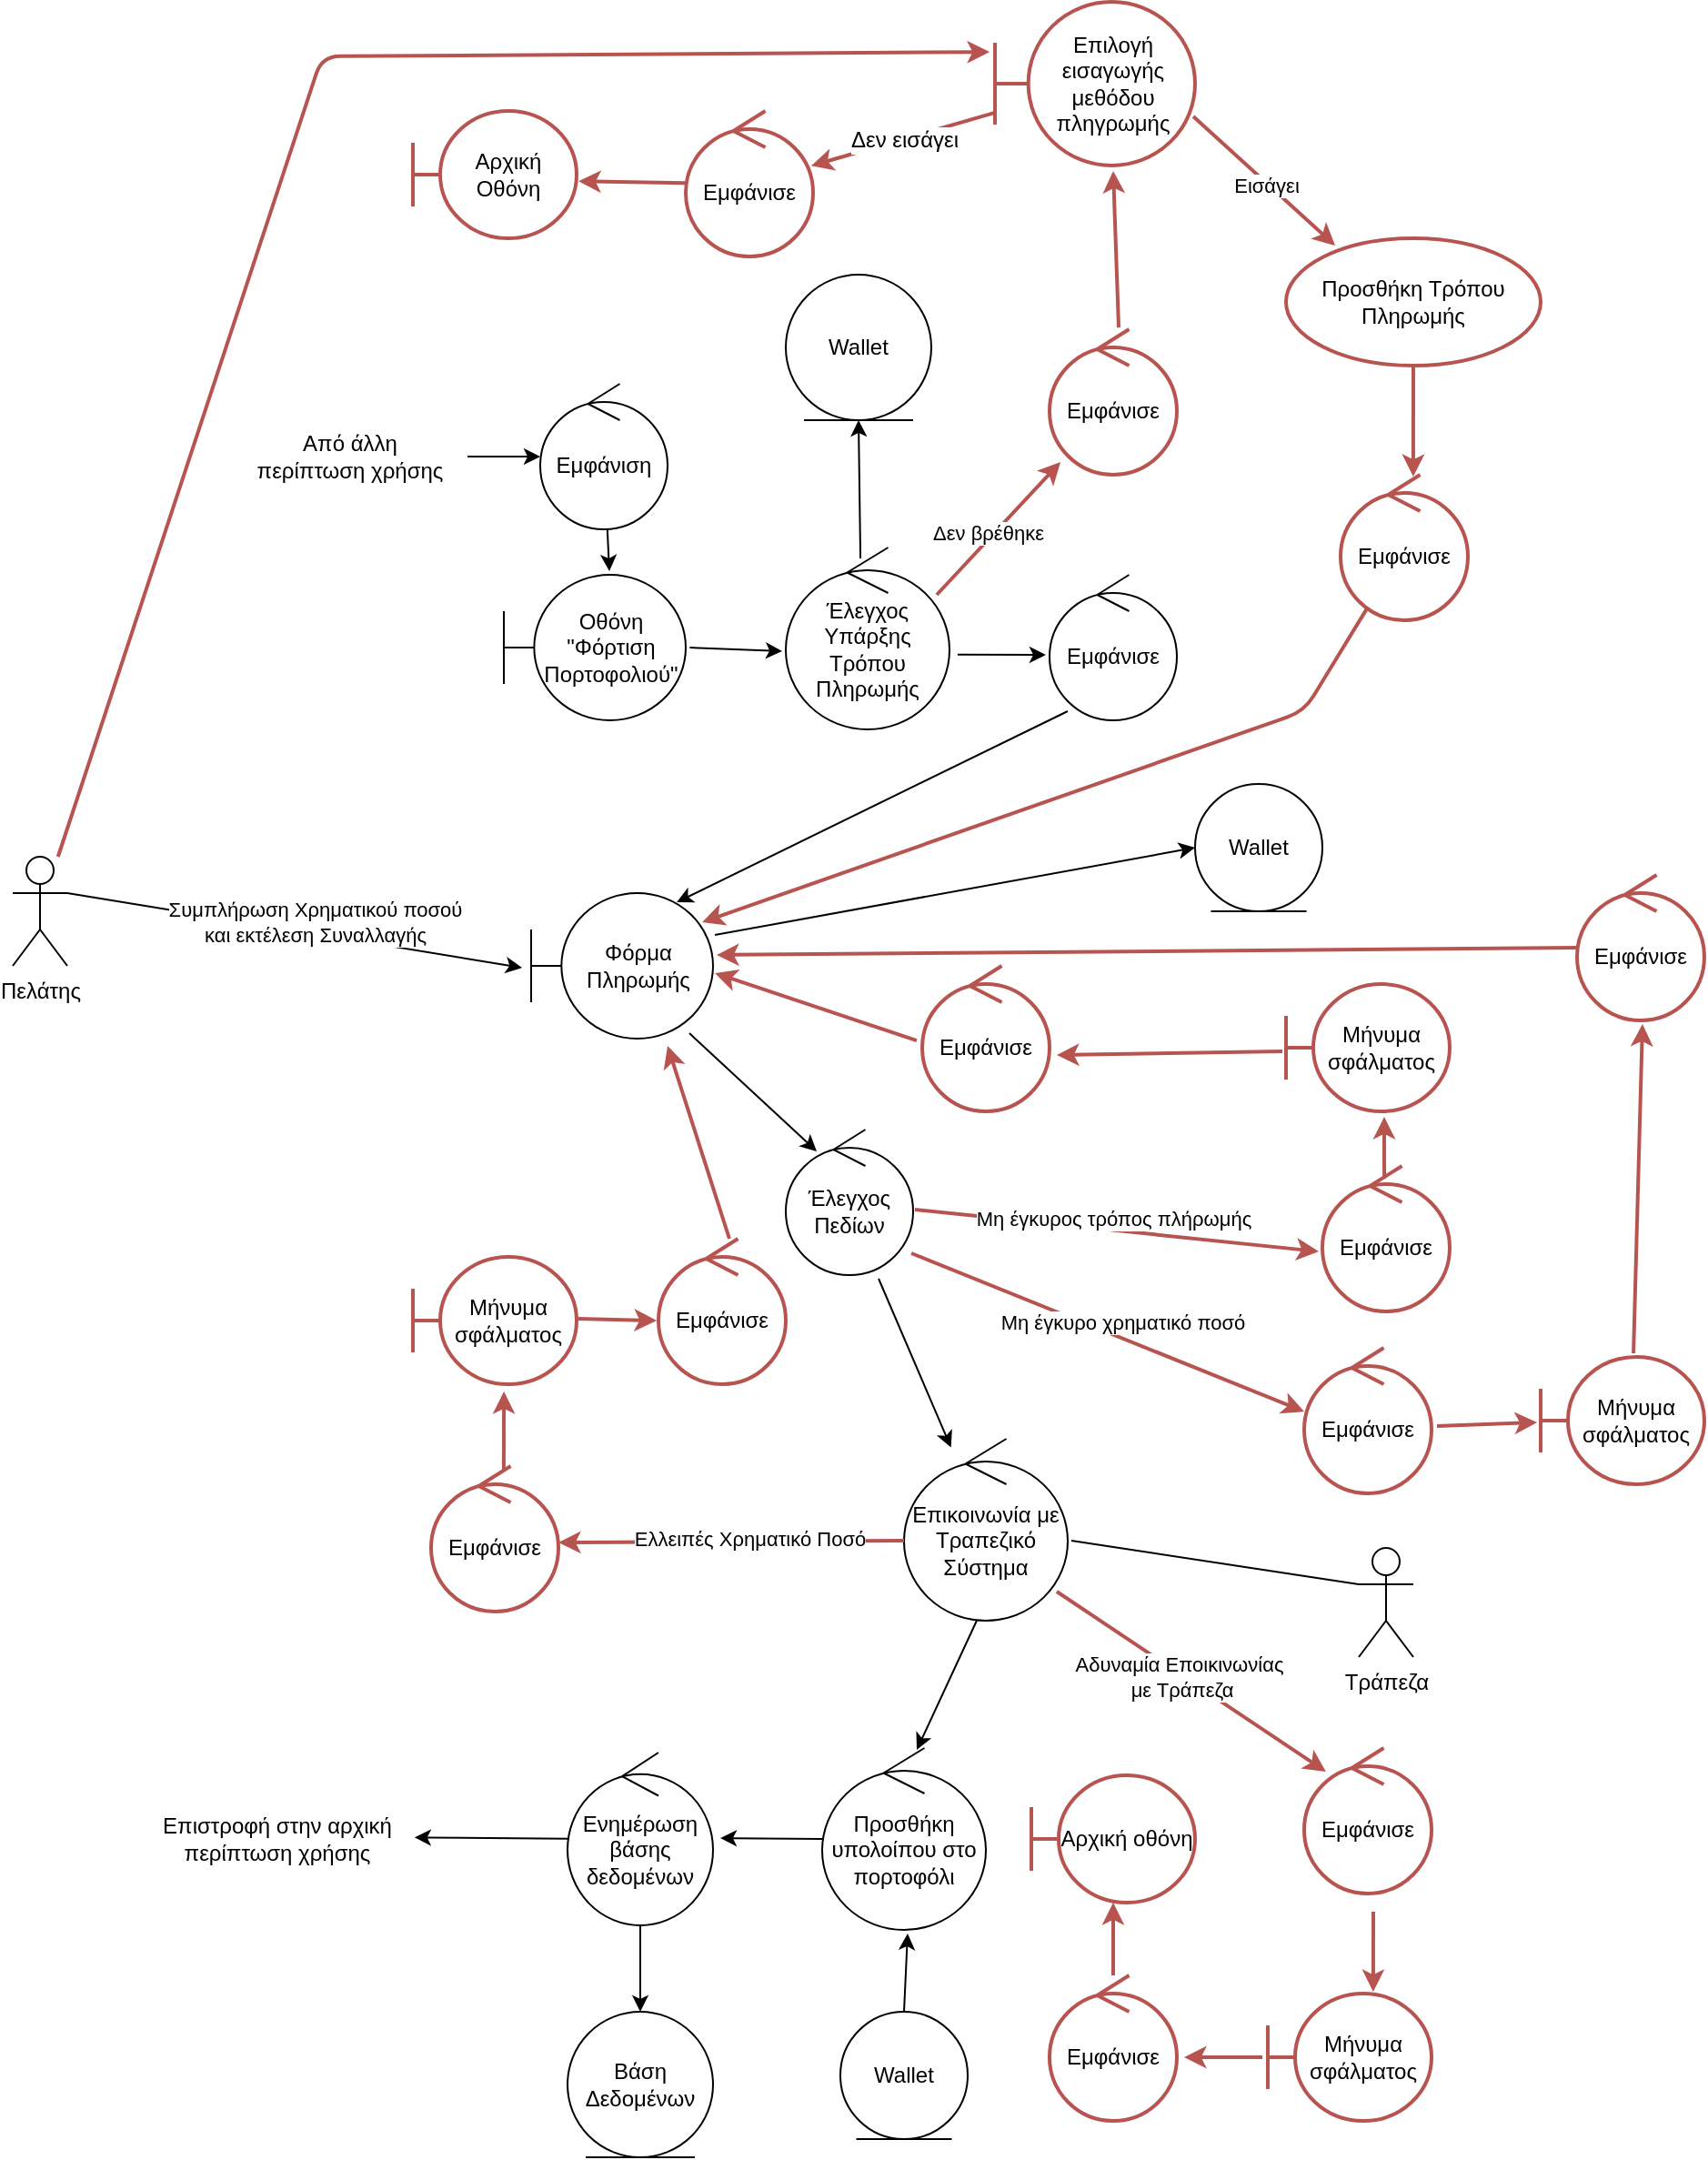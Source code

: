 <mxfile>
    <diagram id="bbuxCSUSgMc8G7auIYRA" name="Page-1">
        <mxGraphModel dx="1793" dy="1139" grid="1" gridSize="10" guides="1" tooltips="1" connect="1" arrows="1" fold="1" page="1" pageScale="1" pageWidth="850" pageHeight="1100" math="0" shadow="0">
            <root>
                <mxCell id="0"/>
                <mxCell id="1" parent="0"/>
                <mxCell id="7" value="Συμπλήρωση Χρηματικού ποσού&lt;br&gt;και εκτέλεση Συναλλαγής" style="edgeStyle=none;html=1;entryX=-0.05;entryY=0.513;entryDx=0;entryDy=0;entryPerimeter=0;exitX=1;exitY=0.333;exitDx=0;exitDy=0;exitPerimeter=0;" parent="1" source="8" target="45" edge="1">
                    <mxGeometry x="0.076" y="6" relative="1" as="geometry">
                        <mxPoint x="510" y="920" as="targetPoint"/>
                        <Array as="points"/>
                        <mxPoint as="offset"/>
                        <mxPoint x="-50" y="601" as="sourcePoint"/>
                    </mxGeometry>
                </mxCell>
                <mxCell id="197" style="edgeStyle=none;html=1;entryX=-0.027;entryY=0.306;entryDx=0;entryDy=0;entryPerimeter=0;fontSize=12;strokeColor=#b85450;strokeWidth=2;fillColor=none;" parent="1" source="8" target="123" edge="1">
                    <mxGeometry relative="1" as="geometry">
                        <Array as="points">
                            <mxPoint x="80" y="100"/>
                        </Array>
                    </mxGeometry>
                </mxCell>
                <mxCell id="8" value="Πελάτης" style="shape=umlActor;verticalLabelPosition=bottom;verticalAlign=top;html=1;" parent="1" vertex="1">
                    <mxGeometry x="-90" y="540" width="30" height="60" as="geometry"/>
                </mxCell>
                <mxCell id="9" style="edgeStyle=none;html=1;" parent="1" source="200" target="15" edge="1">
                    <mxGeometry relative="1" as="geometry">
                        <mxPoint x="100" y="320" as="sourcePoint"/>
                    </mxGeometry>
                </mxCell>
                <mxCell id="11" style="edgeStyle=none;html=1;exitX=1.022;exitY=0.5;exitDx=0;exitDy=0;exitPerimeter=0;entryX=-0.022;entryY=0.57;entryDx=0;entryDy=0;entryPerimeter=0;" parent="1" source="12" target="46" edge="1">
                    <mxGeometry relative="1" as="geometry">
                        <mxPoint x="320" y="470" as="targetPoint"/>
                        <mxPoint x="410" y="450" as="sourcePoint"/>
                    </mxGeometry>
                </mxCell>
                <mxCell id="12" value="Οθόνη &quot;Φόρτιση Πορτοφολιού&quot;" style="shape=umlBoundary;whiteSpace=wrap;html=1;" parent="1" vertex="1">
                    <mxGeometry x="180" y="385" width="100" height="80" as="geometry"/>
                </mxCell>
                <mxCell id="13" style="edgeStyle=none;html=1;entryX=0.58;entryY=-0.025;entryDx=0;entryDy=0;entryPerimeter=0;" parent="1" source="15" target="12" edge="1">
                    <mxGeometry relative="1" as="geometry">
                        <mxPoint x="245" y="420" as="targetPoint"/>
                    </mxGeometry>
                </mxCell>
                <mxCell id="15" value="Εμφάνιση" style="ellipse;shape=umlControl;whiteSpace=wrap;html=1;" parent="1" vertex="1">
                    <mxGeometry x="200" y="280" width="70" height="80" as="geometry"/>
                </mxCell>
                <mxCell id="18" style="edgeStyle=none;html=1;entryX=0;entryY=0.5;entryDx=0;entryDy=0;exitX=1.01;exitY=0.288;exitDx=0;exitDy=0;exitPerimeter=0;" parent="1" source="45" target="19" edge="1">
                    <mxGeometry relative="1" as="geometry">
                        <mxPoint x="400" y="1010" as="sourcePoint"/>
                    </mxGeometry>
                </mxCell>
                <mxCell id="19" value="Wallet" style="ellipse;shape=umlEntity;whiteSpace=wrap;html=1;" parent="1" vertex="1">
                    <mxGeometry x="560" y="500" width="70" height="70" as="geometry"/>
                </mxCell>
                <mxCell id="20" style="edgeStyle=none;html=1;exitX=0.729;exitY=1.025;exitDx=0;exitDy=0;exitPerimeter=0;" parent="1" source="25" target="28" edge="1">
                    <mxGeometry relative="1" as="geometry"/>
                </mxCell>
                <mxCell id="25" value="Έλεγχος Πεδίων" style="ellipse;shape=umlControl;whiteSpace=wrap;html=1;" parent="1" vertex="1">
                    <mxGeometry x="335" y="690" width="70" height="80" as="geometry"/>
                </mxCell>
                <mxCell id="27" style="edgeStyle=none;html=1;exitX=0.444;exitY=1;exitDx=0;exitDy=0;exitPerimeter=0;entryX=0.578;entryY=0.01;entryDx=0;entryDy=0;entryPerimeter=0;" parent="1" source="28" target="180" edge="1">
                    <mxGeometry relative="1" as="geometry">
                        <mxPoint x="450" y="840" as="targetPoint"/>
                    </mxGeometry>
                </mxCell>
                <mxCell id="28" value="Επικοινωνία με Τραπεζικό Σύστημα" style="ellipse;shape=umlControl;whiteSpace=wrap;html=1;" parent="1" vertex="1">
                    <mxGeometry x="400" y="860" width="90" height="100" as="geometry"/>
                </mxCell>
                <mxCell id="77" style="edgeStyle=none;html=1;entryX=1.022;entryY=0.56;entryDx=0;entryDy=0;entryPerimeter=0;endArrow=none;endFill=0;exitX=0;exitY=0.333;exitDx=0;exitDy=0;exitPerimeter=0;" parent="1" source="29" target="28" edge="1">
                    <mxGeometry relative="1" as="geometry"/>
                </mxCell>
                <mxCell id="29" value="Τράπεζα" style="shape=umlActor;verticalLabelPosition=bottom;verticalAlign=top;html=1;" parent="1" vertex="1">
                    <mxGeometry x="650" y="920" width="30" height="60" as="geometry"/>
                </mxCell>
                <mxCell id="30" style="edgeStyle=none;html=1;" parent="1" source="34" target="35" edge="1">
                    <mxGeometry relative="1" as="geometry"/>
                </mxCell>
                <mxCell id="161" style="edgeStyle=none;html=1;entryX=1.006;entryY=0.479;entryDx=0;entryDy=0;entryPerimeter=0;" parent="1" source="34" target="207" edge="1">
                    <mxGeometry relative="1" as="geometry">
                        <mxPoint x="132.03" y="1079.04" as="targetPoint"/>
                    </mxGeometry>
                </mxCell>
                <mxCell id="34" value="Ενημέρωση βάσης δεδομένων" style="ellipse;shape=umlControl;whiteSpace=wrap;html=1;" parent="1" vertex="1">
                    <mxGeometry x="215" y="1032.5" width="80" height="95" as="geometry"/>
                </mxCell>
                <mxCell id="35" value="Βάση Δεδομένων" style="ellipse;shape=umlEntity;whiteSpace=wrap;html=1;" parent="1" vertex="1">
                    <mxGeometry x="215" y="1175" width="80" height="80" as="geometry"/>
                </mxCell>
                <mxCell id="44" style="edgeStyle=none;html=1;entryX=0.243;entryY=0.15;entryDx=0;entryDy=0;entryPerimeter=0;exitX=0.87;exitY=0.963;exitDx=0;exitDy=0;exitPerimeter=0;" parent="1" source="45" target="25" edge="1">
                    <mxGeometry relative="1" as="geometry"/>
                </mxCell>
                <mxCell id="45" value="Φόρμα Πληρωμής" style="shape=umlBoundary;whiteSpace=wrap;html=1;" parent="1" vertex="1">
                    <mxGeometry x="195" y="560" width="100" height="80" as="geometry"/>
                </mxCell>
                <mxCell id="179" style="edgeStyle=none;html=1;fontSize=48;exitX=0.456;exitY=0.06;exitDx=0;exitDy=0;exitPerimeter=0;entryX=0.5;entryY=1;entryDx=0;entryDy=0;" parent="1" source="46" target="178" edge="1">
                    <mxGeometry relative="1" as="geometry">
                        <mxPoint x="370" y="360" as="targetPoint"/>
                    </mxGeometry>
                </mxCell>
                <mxCell id="46" value="Έλεγχος Υπάρξης Τρόπου Πληρωμής" style="ellipse;shape=umlControl;whiteSpace=wrap;html=1;" parent="1" vertex="1">
                    <mxGeometry x="335" y="370" width="90" height="100" as="geometry"/>
                </mxCell>
                <mxCell id="51" value="Προσθήκη Τρόπου Πληρωμής" style="ellipse;whiteSpace=wrap;html=1;strokeColor=#b85450;fillColor=none;strokeWidth=2;" parent="1" vertex="1">
                    <mxGeometry x="610" y="200" width="140" height="70" as="geometry"/>
                </mxCell>
                <mxCell id="91" style="edgeStyle=none;html=1;entryX=0.8;entryY=0.063;entryDx=0;entryDy=0;entryPerimeter=0;" parent="1" target="45" edge="1">
                    <mxGeometry relative="1" as="geometry">
                        <mxPoint x="490" y="460" as="sourcePoint"/>
                        <mxPoint x="630" y="490" as="targetPoint"/>
                        <Array as="points"/>
                    </mxGeometry>
                </mxCell>
                <mxCell id="94" value="Εμφάνισε" style="ellipse;shape=umlControl;whiteSpace=wrap;html=1;fillColor=none;strokeColor=#b85450;strokeWidth=2;" parent="1" vertex="1">
                    <mxGeometry x="630" y="710" width="70" height="80" as="geometry"/>
                </mxCell>
                <mxCell id="96" value="Μήνυμα σφάλματος" style="shape=umlBoundary;whiteSpace=wrap;html=1;fillColor=none;strokeColor=#b85450;strokeWidth=2;" parent="1" vertex="1">
                    <mxGeometry x="610" y="610.0" width="90" height="70" as="geometry"/>
                </mxCell>
                <mxCell id="97" value="Εμφάνισε" style="ellipse;shape=umlControl;whiteSpace=wrap;html=1;fillColor=none;strokeColor=#b85450;strokeWidth=2;" parent="1" vertex="1">
                    <mxGeometry x="410" y="600" width="70" height="80" as="geometry"/>
                </mxCell>
                <mxCell id="98" style="edgeStyle=none;html=1;strokeWidth=2;fontSize=12;fillColor=none;strokeColor=#b85450;entryX=-0.029;entryY=0.588;entryDx=0;entryDy=0;entryPerimeter=0;exitX=1.014;exitY=0.55;exitDx=0;exitDy=0;exitPerimeter=0;" parent="1" source="25" target="94" edge="1">
                    <mxGeometry relative="1" as="geometry">
                        <mxPoint x="740" y="660" as="sourcePoint"/>
                        <mxPoint x="1140" y="1080" as="targetPoint"/>
                        <Array as="points"/>
                    </mxGeometry>
                </mxCell>
                <mxCell id="99" value="Μη έγκυρος τρόπος πλήρωμής" style="edgeLabel;html=1;align=center;verticalAlign=middle;resizable=0;points=[];" parent="98" connectable="0" vertex="1">
                    <mxGeometry x="-0.191" y="-4" relative="1" as="geometry">
                        <mxPoint x="19" y="-9" as="offset"/>
                    </mxGeometry>
                </mxCell>
                <mxCell id="100" style="edgeStyle=none;html=1;strokeWidth=2;fontSize=12;fillColor=none;strokeColor=#b85450;entryX=0.6;entryY=1.043;entryDx=0;entryDy=0;entryPerimeter=0;exitX=0.486;exitY=0.088;exitDx=0;exitDy=0;exitPerimeter=0;" parent="1" source="94" target="96" edge="1">
                    <mxGeometry relative="1" as="geometry">
                        <mxPoint x="1551" y="1173.616" as="sourcePoint"/>
                        <mxPoint x="1430" y="950.0" as="targetPoint"/>
                        <Array as="points"/>
                    </mxGeometry>
                </mxCell>
                <mxCell id="101" style="edgeStyle=none;html=1;strokeWidth=2;fontSize=12;fillColor=none;strokeColor=#b85450;entryX=1.057;entryY=0.613;entryDx=0;entryDy=0;entryPerimeter=0;exitX=-0.022;exitY=0.529;exitDx=0;exitDy=0;exitPerimeter=0;" parent="1" source="96" target="97" edge="1">
                    <mxGeometry relative="1" as="geometry">
                        <mxPoint x="1290" y="886" as="sourcePoint"/>
                        <mxPoint x="1215" y="876.0" as="targetPoint"/>
                        <Array as="points"/>
                    </mxGeometry>
                </mxCell>
                <mxCell id="102" style="edgeStyle=none;html=1;strokeWidth=2;fontSize=12;fillColor=none;strokeColor=#b85450;exitX=-0.043;exitY=0.513;exitDx=0;exitDy=0;exitPerimeter=0;entryX=1.01;entryY=0.55;entryDx=0;entryDy=0;entryPerimeter=0;" parent="1" source="97" target="45" edge="1">
                    <mxGeometry relative="1" as="geometry">
                        <mxPoint x="1110" y="810" as="sourcePoint"/>
                        <mxPoint x="1066.97" y="810" as="targetPoint"/>
                        <Array as="points"/>
                    </mxGeometry>
                </mxCell>
                <mxCell id="103" value="Εμφάνισε" style="ellipse;shape=umlControl;whiteSpace=wrap;html=1;fillColor=none;strokeColor=#b85450;strokeWidth=2;" parent="1" vertex="1">
                    <mxGeometry x="620" y="810" width="70" height="80" as="geometry"/>
                </mxCell>
                <mxCell id="104" value="Μήνυμα σφάλματος" style="shape=umlBoundary;whiteSpace=wrap;html=1;fillColor=none;strokeColor=#b85450;strokeWidth=2;" parent="1" vertex="1">
                    <mxGeometry x="750" y="815.0" width="90" height="70" as="geometry"/>
                </mxCell>
                <mxCell id="105" style="edgeStyle=none;html=1;strokeWidth=2;fontSize=12;fillColor=none;strokeColor=#b85450;entryX=0;entryY=0.438;entryDx=0;entryDy=0;entryPerimeter=0;exitX=0.986;exitY=0.85;exitDx=0;exitDy=0;exitPerimeter=0;" parent="1" source="25" target="103" edge="1">
                    <mxGeometry relative="1" as="geometry">
                        <mxPoint x="710" y="710" as="sourcePoint"/>
                        <mxPoint x="1160.0" y="1240" as="targetPoint"/>
                        <Array as="points"/>
                    </mxGeometry>
                </mxCell>
                <mxCell id="106" value="Μη έγκυρο χρηματικό ποσό" style="edgeLabel;html=1;align=center;verticalAlign=middle;resizable=0;points=[];" parent="105" connectable="0" vertex="1">
                    <mxGeometry x="-0.191" y="-4" relative="1" as="geometry">
                        <mxPoint x="30" y="-1" as="offset"/>
                    </mxGeometry>
                </mxCell>
                <mxCell id="107" style="edgeStyle=none;html=1;strokeWidth=2;fontSize=12;fillColor=none;strokeColor=#b85450;exitX=1.043;exitY=0.538;exitDx=0;exitDy=0;exitPerimeter=0;entryX=-0.022;entryY=0.514;entryDx=0;entryDy=0;entryPerimeter=0;" parent="1" source="103" target="104" edge="1">
                    <mxGeometry relative="1" as="geometry">
                        <mxPoint x="1307.03" y="1343.04" as="sourcePoint"/>
                        <mxPoint x="1220" y="1290" as="targetPoint"/>
                        <Array as="points"/>
                    </mxGeometry>
                </mxCell>
                <mxCell id="109" value="Εμφάνισε" style="ellipse;shape=umlControl;whiteSpace=wrap;html=1;fillColor=none;strokeColor=#b85450;strokeWidth=2;" parent="1" vertex="1">
                    <mxGeometry x="770" y="550" width="70" height="80" as="geometry"/>
                </mxCell>
                <mxCell id="110" style="edgeStyle=none;html=1;strokeWidth=2;fontSize=12;fillColor=none;strokeColor=#b85450;entryX=0.514;entryY=1.025;entryDx=0;entryDy=0;entryPerimeter=0;exitX=0.567;exitY=-0.029;exitDx=0;exitDy=0;exitPerimeter=0;" parent="1" source="104" target="109" edge="1">
                    <mxGeometry relative="1" as="geometry">
                        <mxPoint x="1060" y="790" as="sourcePoint"/>
                        <mxPoint x="1623.05" y="906.94" as="targetPoint"/>
                        <Array as="points"/>
                    </mxGeometry>
                </mxCell>
                <mxCell id="112" style="edgeStyle=none;html=1;entryX=-0.029;entryY=0.55;entryDx=0;entryDy=0;entryPerimeter=0;exitX=1.05;exitY=0.589;exitDx=0;exitDy=0;exitPerimeter=0;" parent="1" source="46" target="111" edge="1">
                    <mxGeometry relative="1" as="geometry">
                        <mxPoint x="570.0" y="510" as="sourcePoint"/>
                        <mxPoint x="823.97" y="713.04" as="targetPoint"/>
                        <Array as="points"/>
                    </mxGeometry>
                </mxCell>
                <mxCell id="111" value="Εμφάνισε" style="ellipse;shape=umlControl;whiteSpace=wrap;html=1;" parent="1" vertex="1">
                    <mxGeometry x="480" y="385" width="70" height="80" as="geometry"/>
                </mxCell>
                <mxCell id="118" style="edgeStyle=none;html=1;strokeWidth=2;fontSize=12;fillColor=none;strokeColor=#b85450;exitX=0;exitY=0.5;exitDx=0;exitDy=0;exitPerimeter=0;entryX=1.02;entryY=0.425;entryDx=0;entryDy=0;entryPerimeter=0;" parent="1" source="109" target="45" edge="1">
                    <mxGeometry relative="1" as="geometry">
                        <mxPoint x="1388.0" y="927.98" as="sourcePoint"/>
                        <mxPoint x="710" y="570" as="targetPoint"/>
                        <Array as="points"/>
                    </mxGeometry>
                </mxCell>
                <mxCell id="119" style="edgeStyle=none;html=1;strokeWidth=2;fontSize=12;fillColor=none;strokeColor=#b85450;exitX=0.922;exitY=0.26;exitDx=0;exitDy=0;exitPerimeter=0;entryX=0.086;entryY=0.913;entryDx=0;entryDy=0;entryPerimeter=0;" parent="1" source="46" target="121" edge="1">
                    <mxGeometry relative="1" as="geometry">
                        <mxPoint x="880" y="246" as="sourcePoint"/>
                        <mxPoint x="740" y="362" as="targetPoint"/>
                        <Array as="points"/>
                    </mxGeometry>
                </mxCell>
                <mxCell id="120" value="Δεν βρέθηκε" style="edgeLabel;html=1;align=center;verticalAlign=middle;resizable=0;points=[];" parent="119" vertex="1" connectable="0">
                    <mxGeometry x="-0.121" y="3" relative="1" as="geometry">
                        <mxPoint as="offset"/>
                    </mxGeometry>
                </mxCell>
                <mxCell id="121" value="Εμφάνισε" style="ellipse;shape=umlControl;whiteSpace=wrap;html=1;fillColor=none;strokeColor=#b85450;strokeWidth=2;" parent="1" vertex="1">
                    <mxGeometry x="480" y="250" width="70" height="80" as="geometry"/>
                </mxCell>
                <mxCell id="122" style="edgeStyle=none;html=1;strokeWidth=2;fontSize=12;fillColor=none;strokeColor=#b85450;entryX=0.591;entryY=1.033;entryDx=0;entryDy=0;entryPerimeter=0;exitX=0.543;exitY=-0.012;exitDx=0;exitDy=0;exitPerimeter=0;" parent="1" source="121" target="123" edge="1">
                    <mxGeometry relative="1" as="geometry">
                        <mxPoint x="515" y="310" as="sourcePoint"/>
                        <mxPoint x="696" y="273.04" as="targetPoint"/>
                        <Array as="points"/>
                    </mxGeometry>
                </mxCell>
                <mxCell id="201" value="Δεν εισάγει" style="edgeStyle=none;html=1;fontSize=12;strokeColor=#b85450;strokeWidth=2;fillColor=none;" parent="1" source="123" target="193" edge="1">
                    <mxGeometry relative="1" as="geometry"/>
                </mxCell>
                <mxCell id="123" value="Επιλογή εισαγωγής μεθόδου πληγρωμής" style="shape=umlBoundary;whiteSpace=wrap;html=1;fillColor=none;strokeColor=#b85450;strokeWidth=2;" parent="1" vertex="1">
                    <mxGeometry x="450" y="70" width="110" height="90" as="geometry"/>
                </mxCell>
                <mxCell id="124" style="edgeStyle=none;html=1;strokeWidth=2;fontSize=12;fillColor=none;strokeColor=#b85450;exitX=0.991;exitY=0.7;exitDx=0;exitDy=0;exitPerimeter=0;entryX=0.193;entryY=0.057;entryDx=0;entryDy=0;entryPerimeter=0;" parent="1" source="123" target="51" edge="1">
                    <mxGeometry relative="1" as="geometry">
                        <mxPoint x="553.95" y="242.04" as="sourcePoint"/>
                        <mxPoint x="610" y="270" as="targetPoint"/>
                        <Array as="points"/>
                    </mxGeometry>
                </mxCell>
                <mxCell id="126" value="Εισάγει" style="edgeLabel;html=1;align=center;verticalAlign=middle;resizable=0;points=[];" parent="124" vertex="1" connectable="0">
                    <mxGeometry x="0.29" y="-1" relative="1" as="geometry">
                        <mxPoint x="-10" y="-9" as="offset"/>
                    </mxGeometry>
                </mxCell>
                <mxCell id="130" value="Εμφάνισε" style="ellipse;shape=umlControl;whiteSpace=wrap;html=1;fillColor=none;strokeColor=#b85450;strokeWidth=2;" parent="1" vertex="1">
                    <mxGeometry x="640" y="330" width="70" height="80" as="geometry"/>
                </mxCell>
                <mxCell id="131" style="edgeStyle=none;html=1;strokeWidth=2;fontSize=12;fillColor=none;strokeColor=#b85450;exitX=0.5;exitY=1;exitDx=0;exitDy=0;entryX=0.571;entryY=0.013;entryDx=0;entryDy=0;entryPerimeter=0;" parent="1" source="51" target="130" edge="1">
                    <mxGeometry relative="1" as="geometry">
                        <mxPoint x="847.03" y="438.04" as="sourcePoint"/>
                        <mxPoint x="770" y="390" as="targetPoint"/>
                        <Array as="points"/>
                    </mxGeometry>
                </mxCell>
                <mxCell id="134" style="edgeStyle=none;html=1;strokeWidth=2;fontSize=12;fillColor=none;strokeColor=#b85450;entryX=0.94;entryY=0.2;entryDx=0;entryDy=0;entryPerimeter=0;" parent="1" source="130" target="45" edge="1">
                    <mxGeometry relative="1" as="geometry">
                        <mxPoint x="1267.03" y="603.04" as="sourcePoint"/>
                        <mxPoint x="830" y="330" as="targetPoint"/>
                        <Array as="points">
                            <mxPoint x="620" y="460"/>
                        </Array>
                    </mxGeometry>
                </mxCell>
                <mxCell id="136" value="Εμφάνισε" style="ellipse;shape=umlControl;whiteSpace=wrap;html=1;fillColor=none;strokeColor=#b85450;strokeWidth=2;" parent="1" vertex="1">
                    <mxGeometry x="140" y="875" width="70" height="80" as="geometry"/>
                </mxCell>
                <mxCell id="137" style="edgeStyle=none;html=1;strokeWidth=2;fontSize=12;fillColor=none;strokeColor=#b85450;exitX=0;exitY=0.56;exitDx=0;exitDy=0;exitPerimeter=0;entryX=1;entryY=0.525;entryDx=0;entryDy=0;entryPerimeter=0;" parent="1" source="28" target="136" edge="1">
                    <mxGeometry relative="1" as="geometry">
                        <mxPoint x="660.0" y="930" as="sourcePoint"/>
                        <mxPoint x="815.01" y="932.94" as="targetPoint"/>
                        <Array as="points"/>
                    </mxGeometry>
                </mxCell>
                <mxCell id="138" value="Ελλειπές Χρηματικό Ποσό" style="edgeLabel;html=1;align=center;verticalAlign=middle;resizable=0;points=[];" parent="137" vertex="1" connectable="0">
                    <mxGeometry x="0.07" y="5" relative="1" as="geometry">
                        <mxPoint x="16" y="-7" as="offset"/>
                    </mxGeometry>
                </mxCell>
                <mxCell id="139" value="Μήνυμα σφάλματος" style="shape=umlBoundary;whiteSpace=wrap;html=1;fillColor=none;strokeColor=#b85450;strokeWidth=2;" parent="1" vertex="1">
                    <mxGeometry x="130" y="760.0" width="90" height="70" as="geometry"/>
                </mxCell>
                <mxCell id="140" style="edgeStyle=none;html=1;strokeWidth=2;fontSize=12;fillColor=none;strokeColor=#b85450;exitX=0.571;exitY=0.025;exitDx=0;exitDy=0;exitPerimeter=0;entryX=0.556;entryY=1.057;entryDx=0;entryDy=0;entryPerimeter=0;" parent="1" source="136" target="139" edge="1">
                    <mxGeometry relative="1" as="geometry">
                        <mxPoint x="370.0" y="1270" as="sourcePoint"/>
                        <mxPoint x="525.01" y="1272.94" as="targetPoint"/>
                        <Array as="points"/>
                    </mxGeometry>
                </mxCell>
                <mxCell id="141" value="Εμφάνισε" style="ellipse;shape=umlControl;whiteSpace=wrap;html=1;fillColor=none;strokeColor=#b85450;strokeWidth=2;" parent="1" vertex="1">
                    <mxGeometry x="265" y="750" width="70" height="80" as="geometry"/>
                </mxCell>
                <mxCell id="142" style="edgeStyle=none;html=1;strokeWidth=2;fontSize=12;fillColor=none;strokeColor=#b85450;exitX=1.011;exitY=0.486;exitDx=0;exitDy=0;exitPerimeter=0;entryX=-0.014;entryY=0.563;entryDx=0;entryDy=0;entryPerimeter=0;" parent="1" source="139" target="141" edge="1">
                    <mxGeometry relative="1" as="geometry">
                        <mxPoint x="464.01" y="1320" as="sourcePoint"/>
                        <mxPoint x="520" y="1320.96" as="targetPoint"/>
                        <Array as="points"/>
                    </mxGeometry>
                </mxCell>
                <mxCell id="150" value="Εμφάνισε" style="ellipse;shape=umlControl;whiteSpace=wrap;html=1;fillColor=none;strokeColor=#b85450;strokeWidth=2;" parent="1" vertex="1">
                    <mxGeometry x="620" y="1030" width="70" height="80" as="geometry"/>
                </mxCell>
                <mxCell id="151" style="edgeStyle=none;html=1;strokeWidth=2;fontSize=12;fillColor=none;strokeColor=#b85450;exitX=0.933;exitY=0.84;exitDx=0;exitDy=0;exitPerimeter=0;entryX=0.171;entryY=0.163;entryDx=0;entryDy=0;entryPerimeter=0;" parent="1" source="28" target="150" edge="1">
                    <mxGeometry relative="1" as="geometry">
                        <mxPoint x="490.0" y="879" as="sourcePoint"/>
                        <mxPoint x="545.99" y="879.96" as="targetPoint"/>
                        <Array as="points"/>
                    </mxGeometry>
                </mxCell>
                <mxCell id="155" value="Αδυναμία Εποικινωνίας&lt;br&gt;&amp;nbsp;με Τράπεζα" style="edgeLabel;html=1;align=center;verticalAlign=middle;resizable=0;points=[];" parent="151" vertex="1" connectable="0">
                    <mxGeometry x="-0.379" y="5" relative="1" as="geometry">
                        <mxPoint x="18" y="20" as="offset"/>
                    </mxGeometry>
                </mxCell>
                <mxCell id="152" value="Μήνυμα σφάλματος" style="shape=umlBoundary;whiteSpace=wrap;html=1;fillColor=none;strokeColor=#b85450;strokeWidth=2;" parent="1" vertex="1">
                    <mxGeometry x="600" y="1165.0" width="90" height="70" as="geometry"/>
                </mxCell>
                <mxCell id="153" style="edgeStyle=none;html=1;strokeWidth=2;fontSize=12;fillColor=none;strokeColor=#b85450;entryX=0.644;entryY=-0.014;entryDx=0;entryDy=0;entryPerimeter=0;" parent="1" target="152" edge="1">
                    <mxGeometry relative="1" as="geometry">
                        <mxPoint x="658" y="1120" as="sourcePoint"/>
                        <mxPoint x="94.99" y="1368.49" as="targetPoint"/>
                        <Array as="points"/>
                    </mxGeometry>
                </mxCell>
                <mxCell id="205" value="" style="edgeStyle=none;html=1;fontSize=12;strokeColor=#b85450;strokeWidth=2;fillColor=none;" parent="1" source="154" target="204" edge="1">
                    <mxGeometry relative="1" as="geometry"/>
                </mxCell>
                <mxCell id="154" value="Εμφάνισε" style="ellipse;shape=umlControl;whiteSpace=wrap;html=1;fillColor=none;strokeColor=#b85450;strokeWidth=2;" parent="1" vertex="1">
                    <mxGeometry x="480" y="1155" width="70" height="80" as="geometry"/>
                </mxCell>
                <mxCell id="157" style="edgeStyle=none;html=1;strokeWidth=2;fontSize=12;fillColor=none;strokeColor=#b85450;exitX=-0.033;exitY=0.5;exitDx=0;exitDy=0;exitPerimeter=0;entryX=1.057;entryY=0.563;entryDx=0;entryDy=0;entryPerimeter=0;" parent="1" source="152" target="154" edge="1">
                    <mxGeometry relative="1" as="geometry">
                        <mxPoint x="-169.01" y="1319.97" as="sourcePoint"/>
                        <mxPoint x="-215" y="1319.0" as="targetPoint"/>
                        <Array as="points"/>
                    </mxGeometry>
                </mxCell>
                <mxCell id="182" style="edgeStyle=none;html=1;entryX=0.522;entryY=1.02;entryDx=0;entryDy=0;entryPerimeter=0;fontSize=48;exitX=0.5;exitY=0;exitDx=0;exitDy=0;" parent="1" source="174" target="180" edge="1">
                    <mxGeometry relative="1" as="geometry"/>
                </mxCell>
                <mxCell id="174" value="Wallet" style="ellipse;shape=umlEntity;whiteSpace=wrap;html=1;" parent="1" vertex="1">
                    <mxGeometry x="365" y="1175" width="70" height="70" as="geometry"/>
                </mxCell>
                <mxCell id="176" style="edgeStyle=none;html=1;strokeWidth=2;fontSize=12;fillColor=none;strokeColor=#b85450;exitX=0.557;exitY=0;exitDx=0;exitDy=0;exitPerimeter=0;" parent="1" source="141" edge="1">
                    <mxGeometry relative="1" as="geometry">
                        <mxPoint x="624.99" y="603.53" as="sourcePoint"/>
                        <mxPoint x="270" y="644" as="targetPoint"/>
                        <Array as="points"/>
                    </mxGeometry>
                </mxCell>
                <mxCell id="178" value="Wallet" style="ellipse;shape=umlEntity;whiteSpace=wrap;html=1;" parent="1" vertex="1">
                    <mxGeometry x="335" y="220" width="80" height="80" as="geometry"/>
                </mxCell>
                <mxCell id="181" style="edgeStyle=none;html=1;entryX=1.05;entryY=0.495;entryDx=0;entryDy=0;entryPerimeter=0;fontSize=48;" parent="1" source="180" target="34" edge="1">
                    <mxGeometry relative="1" as="geometry"/>
                </mxCell>
                <mxCell id="180" value="Προσθήκη υπολοίπου στο πορτοφόλι" style="ellipse;shape=umlControl;whiteSpace=wrap;html=1;" parent="1" vertex="1">
                    <mxGeometry x="355" y="1030" width="90" height="100" as="geometry"/>
                </mxCell>
                <mxCell id="203" style="edgeStyle=none;html=1;entryX=1.012;entryY=0.552;entryDx=0;entryDy=0;entryPerimeter=0;fontSize=12;strokeColor=#b85450;strokeWidth=2;fillColor=none;" parent="1" source="193" target="202" edge="1">
                    <mxGeometry relative="1" as="geometry"/>
                </mxCell>
                <mxCell id="193" value="Εμφάνισε" style="ellipse;shape=umlControl;whiteSpace=wrap;html=1;fillColor=none;strokeColor=#b85450;strokeWidth=2;" parent="1" vertex="1">
                    <mxGeometry x="280" y="130" width="70" height="80" as="geometry"/>
                </mxCell>
                <mxCell id="200" value="Από άλλη&lt;br&gt;περίπτωση χρήσης" style="text;html=1;align=center;verticalAlign=middle;resizable=0;points=[];autosize=1;strokeColor=none;fillColor=none;" parent="1" vertex="1">
                    <mxGeometry x="30" y="300" width="130" height="40" as="geometry"/>
                </mxCell>
                <mxCell id="202" value="Αρχική Οθόνη" style="shape=umlBoundary;whiteSpace=wrap;html=1;fillColor=none;strokeColor=#b85450;strokeWidth=2;" parent="1" vertex="1">
                    <mxGeometry x="130" y="130" width="90" height="70" as="geometry"/>
                </mxCell>
                <mxCell id="204" value="Αρχική οθόνη" style="shape=umlBoundary;whiteSpace=wrap;html=1;fillColor=none;strokeColor=#b85450;strokeWidth=2;" parent="1" vertex="1">
                    <mxGeometry x="470" y="1045.0" width="90" height="70" as="geometry"/>
                </mxCell>
                <mxCell id="207" value="Επιστροφή στην αρχική&lt;br&gt;περίπτωση χρήσης" style="text;html=1;align=center;verticalAlign=middle;resizable=0;points=[];autosize=1;strokeColor=none;fillColor=none;" parent="1" vertex="1">
                    <mxGeometry x="-20" y="1060" width="150" height="40" as="geometry"/>
                </mxCell>
            </root>
        </mxGraphModel>
    </diagram>
</mxfile>